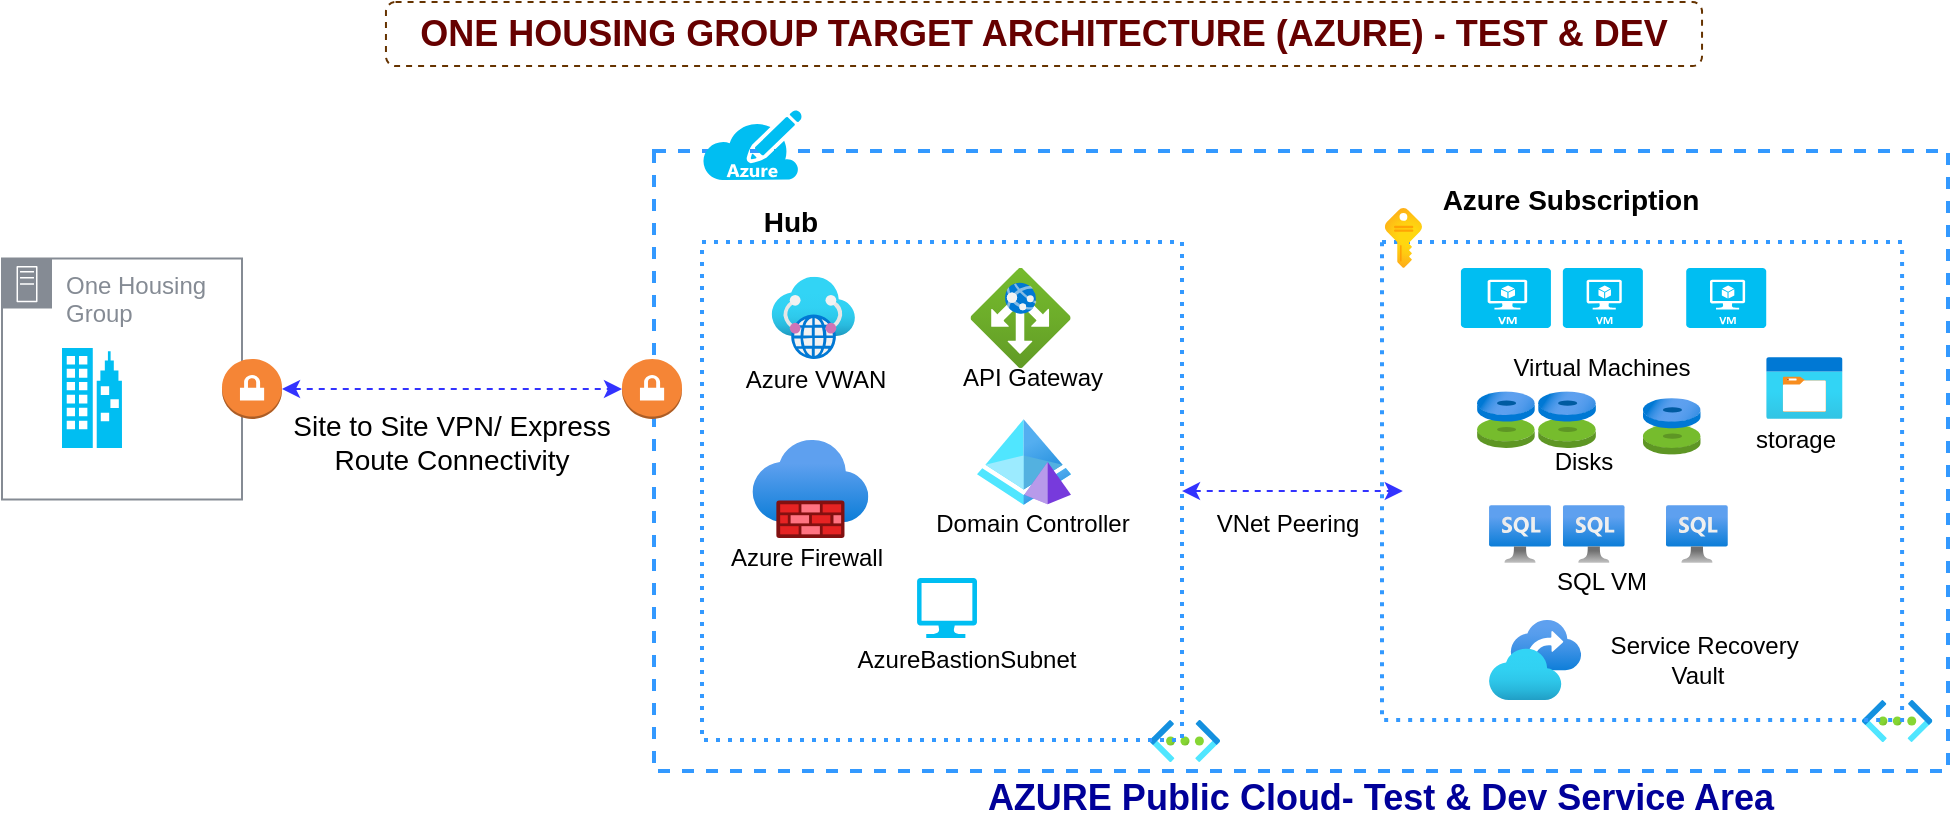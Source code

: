 <mxfile version="14.7.6" type="github">
  <diagram id="3og0gf8gtnWCEk_-Y0HO" name="Page-1">
    <mxGraphModel dx="194" dy="868" grid="0" gridSize="10" guides="1" tooltips="1" connect="1" arrows="1" fold="1" page="0" pageScale="1" pageWidth="850" pageHeight="1100" math="0" shadow="0">
      <root>
        <mxCell id="0" />
        <mxCell id="1" parent="0" />
        <mxCell id="ZslXiAwdW-3EuPROBi18-87" value="&lt;b&gt;&lt;font color=&quot;#660000&quot; style=&quot;font-size: 18px&quot;&gt;ONE HOUSING GROUP TARGET ARCHITECTURE (AZURE) - TEST &amp;amp; DEV&lt;/font&gt;&lt;/b&gt;" style="text;html=1;strokeColor=none;fillColor=none;align=center;verticalAlign=middle;whiteSpace=wrap;rounded=0;" parent="1" vertex="1">
          <mxGeometry x="1243" y="-223" width="656" height="20" as="geometry" />
        </mxCell>
        <mxCell id="ZslXiAwdW-3EuPROBi18-88" value="" style="rounded=1;whiteSpace=wrap;html=1;strokeColor=#663300;fillColor=none;dashed=1;" parent="1" vertex="1">
          <mxGeometry x="1241.98" y="-229" width="658.04" height="32" as="geometry" />
        </mxCell>
        <mxCell id="rP1AdKypDYAx6xf0p9CC-25" value="" style="aspect=fixed;html=1;points=[];align=center;image;fontSize=12;image=img/lib/azure2/networking/Virtual_Networks.svg;dashed=1;dashPattern=1 2;strokeColor=#000000;strokeWidth=1;fillColor=none;gradientColor=#ffffff;" parent="1" vertex="1">
          <mxGeometry x="1623.82" y="130" width="35.18" height="21" as="geometry" />
        </mxCell>
        <mxCell id="rP1AdKypDYAx6xf0p9CC-26" value="" style="aspect=fixed;html=1;points=[];align=center;image;fontSize=12;image=img/lib/azure2/networking/Virtual_Networks.svg;dashed=1;dashPattern=1 2;strokeColor=#000000;strokeWidth=1;fillColor=none;gradientColor=#ffffff;" parent="1" vertex="1">
          <mxGeometry x="1980" y="120" width="35.18" height="21" as="geometry" />
        </mxCell>
        <mxCell id="iWLfDNLfmEGilAZp9pBV-6" style="edgeStyle=orthogonalEdgeStyle;rounded=0;orthogonalLoop=1;jettySize=auto;html=1;entryX=0.04;entryY=0.521;entryDx=0;entryDy=0;entryPerimeter=0;dashed=1;startArrow=classic;startFill=1;strokeColor=#3333FF;" parent="1" source="rP1AdKypDYAx6xf0p9CC-27" target="rP1AdKypDYAx6xf0p9CC-39" edge="1">
          <mxGeometry relative="1" as="geometry" />
        </mxCell>
        <mxCell id="rP1AdKypDYAx6xf0p9CC-27" value="" style="rounded=0;whiteSpace=wrap;html=1;dashed=1;dashPattern=1 2;strokeWidth=2;fillColor=none;gradientColor=#ffffff;strokeColor=#3399FF;" parent="1" vertex="1">
          <mxGeometry x="1400" y="-109" width="240" height="249" as="geometry" />
        </mxCell>
        <mxCell id="rP1AdKypDYAx6xf0p9CC-28" value="" style="aspect=fixed;html=1;points=[];align=center;image;fontSize=12;image=img/lib/azure2/networking/Firewalls.svg;dashed=1;dashPattern=1 2;strokeColor=#3399FF;strokeWidth=2;fillColor=none;gradientColor=#ffffff;" parent="1" vertex="1">
          <mxGeometry x="1425.22" y="-10" width="57.98" height="49" as="geometry" />
        </mxCell>
        <mxCell id="rP1AdKypDYAx6xf0p9CC-29" value="" style="aspect=fixed;html=1;points=[];align=center;image;fontSize=12;image=img/lib/azure2/networking/Application_Gateways.svg;dashed=1;dashPattern=1 2;strokeColor=#3399FF;strokeWidth=2;fillColor=none;gradientColor=#ffffff;" parent="1" vertex="1">
          <mxGeometry x="1534.29" y="-96.04" width="50" height="50" as="geometry" />
        </mxCell>
        <mxCell id="rP1AdKypDYAx6xf0p9CC-30" value="" style="aspect=fixed;html=1;points=[];align=center;image;fontSize=12;image=img/lib/azure2/identity/Azure_AD_Domain_Services.svg;dashed=1;dashPattern=1 2;strokeColor=#3399FF;strokeWidth=2;fillColor=none;gradientColor=#ffffff;" parent="1" vertex="1">
          <mxGeometry x="1537.5" y="-20.5" width="47" height="42.97" as="geometry" />
        </mxCell>
        <mxCell id="rP1AdKypDYAx6xf0p9CC-31" value="" style="aspect=fixed;html=1;points=[];align=center;image;fontSize=12;image=img/lib/azure2/networking/Virtual_WANs.svg;dashed=1;dashPattern=1 2;strokeColor=#3399FF;strokeWidth=2;fillColor=none;gradientColor=#ffffff;" parent="1" vertex="1">
          <mxGeometry x="1434.77" y="-91.59" width="41.73" height="41.09" as="geometry" />
        </mxCell>
        <mxCell id="rP1AdKypDYAx6xf0p9CC-32" value="" style="verticalLabelPosition=bottom;html=1;verticalAlign=top;align=center;strokeColor=none;fillColor=#00BEF2;shape=mxgraph.azure.computer;pointerEvents=1;dashed=1;dashPattern=1 2;" parent="1" vertex="1">
          <mxGeometry x="1507.5" y="59" width="30" height="30" as="geometry" />
        </mxCell>
        <mxCell id="rP1AdKypDYAx6xf0p9CC-33" value="Azure VWAN" style="text;html=1;strokeColor=none;fillColor=none;align=center;verticalAlign=middle;whiteSpace=wrap;rounded=0;dashed=1;dashPattern=1 2;" parent="1" vertex="1">
          <mxGeometry x="1420.14" y="-50.5" width="74.36" height="20" as="geometry" />
        </mxCell>
        <mxCell id="rP1AdKypDYAx6xf0p9CC-34" value="Azure Firewall" style="text;html=1;strokeColor=none;fillColor=none;align=center;verticalAlign=middle;whiteSpace=wrap;rounded=0;dashed=1;dashPattern=1 2;" parent="1" vertex="1">
          <mxGeometry x="1402.96" y="39.0" width="99.36" height="20" as="geometry" />
        </mxCell>
        <mxCell id="rP1AdKypDYAx6xf0p9CC-35" value="API Gateway" style="text;html=1;strokeColor=none;fillColor=none;align=center;verticalAlign=middle;whiteSpace=wrap;rounded=0;dashed=1;dashPattern=1 2;" parent="1" vertex="1">
          <mxGeometry x="1515.64" y="-51.0" width="99.36" height="20" as="geometry" />
        </mxCell>
        <mxCell id="rP1AdKypDYAx6xf0p9CC-36" value="AzureBastionSubnet" style="text;html=1;strokeColor=none;fillColor=none;align=center;verticalAlign=middle;whiteSpace=wrap;rounded=0;dashed=1;dashPattern=1 2;" parent="1" vertex="1">
          <mxGeometry x="1473.66" y="100" width="117.36" as="geometry" />
        </mxCell>
        <mxCell id="rP1AdKypDYAx6xf0p9CC-37" value="Domain Controller" style="text;html=1;strokeColor=none;fillColor=none;align=center;verticalAlign=middle;whiteSpace=wrap;rounded=0;dashed=1;dashPattern=1 2;" parent="1" vertex="1">
          <mxGeometry x="1510.96" y="22.47" width="108.73" height="20" as="geometry" />
        </mxCell>
        <mxCell id="rP1AdKypDYAx6xf0p9CC-39" value="" style="rounded=0;whiteSpace=wrap;html=1;dashed=1;dashPattern=1 2;strokeColor=#3399FF;strokeWidth=2;fillColor=none;gradientColor=#ffffff;" parent="1" vertex="1">
          <mxGeometry x="1740" y="-109" width="260.04" height="239" as="geometry" />
        </mxCell>
        <mxCell id="rP1AdKypDYAx6xf0p9CC-40" value="" style="aspect=fixed;html=1;points=[];align=center;image;fontSize=12;image=img/lib/azure2/compute/Disks_Classic.svg;dashed=1;dashPattern=1 2;strokeColor=#3399FF;strokeWidth=2;fillColor=none;gradientColor=#ffffff;" parent="1" vertex="1">
          <mxGeometry x="1870.43" y="-31.0" width="28.92" height="28.41" as="geometry" />
        </mxCell>
        <mxCell id="rP1AdKypDYAx6xf0p9CC-42" value="" style="aspect=fixed;html=1;points=[];align=center;image;fontSize=12;image=img/lib/azure2/compute/Disks_Classic.svg;dashed=1;dashPattern=1 2;strokeColor=#3399FF;strokeWidth=2;fillColor=none;gradientColor=#ffffff;" parent="1" vertex="1">
          <mxGeometry x="1787.5" y="-34.35" width="28.92" height="28.41" as="geometry" />
        </mxCell>
        <mxCell id="rP1AdKypDYAx6xf0p9CC-44" value="" style="verticalLabelPosition=bottom;html=1;verticalAlign=top;align=center;strokeColor=none;fillColor=#00BEF2;shape=mxgraph.azure.virtual_machine;dashed=1;dashPattern=1 2;" parent="1" vertex="1">
          <mxGeometry x="1892.11" y="-96.04" width="40" height="30" as="geometry" />
        </mxCell>
        <mxCell id="rP1AdKypDYAx6xf0p9CC-45" value="" style="verticalLabelPosition=bottom;html=1;verticalAlign=top;align=center;strokeColor=none;fillColor=#00BEF2;shape=mxgraph.azure.virtual_machine;dashed=1;dashPattern=1 2;" parent="1" vertex="1">
          <mxGeometry x="1830.43" y="-96.04" width="40" height="30" as="geometry" />
        </mxCell>
        <mxCell id="rP1AdKypDYAx6xf0p9CC-46" value="" style="verticalLabelPosition=bottom;html=1;verticalAlign=top;align=center;strokeColor=none;fillColor=#00BEF2;shape=mxgraph.azure.virtual_machine;dashed=1;dashPattern=1 2;" parent="1" vertex="1">
          <mxGeometry x="1779.46" y="-96.04" width="45" height="30" as="geometry" />
        </mxCell>
        <mxCell id="rP1AdKypDYAx6xf0p9CC-47" value="" style="aspect=fixed;html=1;points=[];align=center;image;fontSize=12;image=img/lib/azure2/compute/Disks_Classic.svg;dashed=1;dashPattern=1 2;strokeColor=#3399FF;strokeWidth=2;fillColor=none;gradientColor=#ffffff;" parent="1" vertex="1">
          <mxGeometry x="1818.04" y="-34.35" width="28.92" height="28.41" as="geometry" />
        </mxCell>
        <mxCell id="rP1AdKypDYAx6xf0p9CC-48" value="" style="aspect=fixed;html=1;points=[];align=center;image;fontSize=12;image=img/lib/azure2/databases/Azure_SQL_VM.svg;dashed=1;dashPattern=1 2;strokeColor=#3399FF;strokeWidth=2;fillColor=none;gradientColor=#ffffff;" parent="1" vertex="1">
          <mxGeometry x="1830.43" y="22.47" width="30.93" height="29" as="geometry" />
        </mxCell>
        <mxCell id="rP1AdKypDYAx6xf0p9CC-49" value="" style="aspect=fixed;html=1;points=[];align=center;image;fontSize=12;image=img/lib/azure2/databases/Azure_SQL_VM.svg;dashed=1;dashPattern=1 2;strokeColor=#3399FF;strokeWidth=2;fillColor=none;gradientColor=#ffffff;" parent="1" vertex="1">
          <mxGeometry x="1882.0" y="22.47" width="30.93" height="29" as="geometry" />
        </mxCell>
        <mxCell id="rP1AdKypDYAx6xf0p9CC-50" value="" style="aspect=fixed;html=1;points=[];align=center;image;fontSize=12;image=img/lib/azure2/databases/Azure_SQL_VM.svg;dashed=1;dashPattern=1 2;strokeColor=#3399FF;strokeWidth=2;fillColor=none;gradientColor=#ffffff;" parent="1" vertex="1">
          <mxGeometry x="1793.53" y="22.47" width="30.93" height="29" as="geometry" />
        </mxCell>
        <mxCell id="rP1AdKypDYAx6xf0p9CC-51" value="" style="aspect=fixed;html=1;points=[];align=center;image;fontSize=12;image=img/lib/azure2/migrate/Recovery_Services_Vaults.svg;dashed=1;dashPattern=1 2;strokeColor=#3399FF;strokeWidth=2;fillColor=none;gradientColor=#ffffff;" parent="1" vertex="1">
          <mxGeometry x="1793.53" y="80" width="46" height="40" as="geometry" />
        </mxCell>
        <mxCell id="rP1AdKypDYAx6xf0p9CC-52" value="" style="aspect=fixed;html=1;points=[];align=center;image;fontSize=12;image=img/lib/azure2/general/Storage_Container.svg;dashed=1;dashPattern=1 2;strokeColor=#3399FF;strokeWidth=2;fillColor=none;gradientColor=#ffffff;" parent="1" vertex="1">
          <mxGeometry x="1932.11" y="-51.5" width="38.15" height="31" as="geometry" />
        </mxCell>
        <mxCell id="rP1AdKypDYAx6xf0p9CC-53" value="&lt;span style=&quot;font-size: 14px&quot;&gt;&lt;b&gt;Azure Subscription&lt;/b&gt;&lt;/span&gt;" style="text;html=1;strokeColor=none;fillColor=none;align=center;verticalAlign=middle;whiteSpace=wrap;rounded=0;dashed=1;dashPattern=1 2;" parent="1" vertex="1">
          <mxGeometry x="1760" y="-140" width="148.5" height="20" as="geometry" />
        </mxCell>
        <mxCell id="rP1AdKypDYAx6xf0p9CC-55" value="" style="aspect=fixed;html=1;points=[];align=center;image;fontSize=12;image=img/lib/azure2/general/Subscriptions.svg;dashed=1;dashPattern=1 2;strokeColor=#3399FF;strokeWidth=2;fillColor=none;gradientColor=#ffffff;" parent="1" vertex="1">
          <mxGeometry x="1741.41" y="-126.04" width="18.59" height="30" as="geometry" />
        </mxCell>
        <mxCell id="rP1AdKypDYAx6xf0p9CC-56" value="&lt;b&gt;&lt;font style=&quot;font-size: 14px&quot;&gt;Hub&lt;/font&gt;&lt;/b&gt;" style="text;html=1;strokeColor=none;fillColor=none;align=center;verticalAlign=middle;whiteSpace=wrap;rounded=0;dashed=1;dashPattern=1 2;" parent="1" vertex="1">
          <mxGeometry x="1413.18" y="-129" width="63.32" height="20" as="geometry" />
        </mxCell>
        <mxCell id="rP1AdKypDYAx6xf0p9CC-57" value="Virtual Machines" style="text;html=1;strokeColor=none;fillColor=none;align=center;verticalAlign=middle;whiteSpace=wrap;rounded=0;dashed=1;dashPattern=1 2;" parent="1" vertex="1">
          <mxGeometry x="1797.29" y="-56" width="106.27" height="20" as="geometry" />
        </mxCell>
        <mxCell id="rP1AdKypDYAx6xf0p9CC-58" value="VNet Peering" style="text;html=1;strokeColor=none;fillColor=none;align=center;verticalAlign=middle;whiteSpace=wrap;rounded=0;dashed=1;dashPattern=1 2;" parent="1" vertex="1">
          <mxGeometry x="1640" y="22.47" width="106.27" height="20" as="geometry" />
        </mxCell>
        <mxCell id="rP1AdKypDYAx6xf0p9CC-59" value="storage" style="text;html=1;strokeColor=none;fillColor=none;align=center;verticalAlign=middle;whiteSpace=wrap;rounded=0;dashed=1;dashPattern=1 2;" parent="1" vertex="1">
          <mxGeometry x="1893.77" y="-20.5" width="106.27" height="20" as="geometry" />
        </mxCell>
        <mxCell id="rP1AdKypDYAx6xf0p9CC-60" value="Disks" style="text;html=1;strokeColor=none;fillColor=none;align=center;verticalAlign=middle;whiteSpace=wrap;rounded=0;dashed=1;dashPattern=1 2;" parent="1" vertex="1">
          <mxGeometry x="1787.5" y="-9.5" width="106.27" height="20" as="geometry" />
        </mxCell>
        <mxCell id="rP1AdKypDYAx6xf0p9CC-61" value="SQL VM" style="text;html=1;strokeColor=none;fillColor=none;align=center;verticalAlign=middle;whiteSpace=wrap;rounded=0;dashed=1;dashPattern=1 2;" parent="1" vertex="1">
          <mxGeometry x="1797.29" y="51.47" width="106.27" height="20" as="geometry" />
        </mxCell>
        <mxCell id="rP1AdKypDYAx6xf0p9CC-62" value="&amp;nbsp; Service Recovery Vault" style="text;html=1;strokeColor=none;fillColor=none;align=center;verticalAlign=middle;whiteSpace=wrap;rounded=0;dashed=1;dashPattern=1 2;" parent="1" vertex="1">
          <mxGeometry x="1842.68" y="90" width="109.57" height="20" as="geometry" />
        </mxCell>
        <mxCell id="rP1AdKypDYAx6xf0p9CC-63" value="" style="rounded=0;whiteSpace=wrap;html=1;dashed=1;strokeColor=#3399FF;strokeWidth=2;fillColor=none;gradientColor=#ffffff;glass=0;" parent="1" vertex="1">
          <mxGeometry x="1376" y="-154.5" width="647" height="310" as="geometry" />
        </mxCell>
        <mxCell id="rP1AdKypDYAx6xf0p9CC-130" value="&lt;b&gt;&lt;font style=&quot;font-size: 18px&quot; color=&quot;#000099&quot;&gt;AZURE Public Cloud- Test &amp;amp; Dev Service Area&lt;/font&gt;&lt;/b&gt;" style="text;html=1;strokeColor=none;fillColor=none;align=center;verticalAlign=middle;whiteSpace=wrap;rounded=0;dashed=1;dashPattern=1 2;" parent="1" vertex="1">
          <mxGeometry x="1534.29" y="151" width="410.87" height="35" as="geometry" />
        </mxCell>
        <mxCell id="rP1AdKypDYAx6xf0p9CC-136" value="&lt;font style=&quot;font-size: 14px&quot;&gt;Site to Site VPN/ Express Route Connectivity&lt;/font&gt;" style="text;html=1;strokeColor=none;fillColor=none;align=center;verticalAlign=middle;whiteSpace=wrap;rounded=0;dashed=1;dashPattern=1 2;" parent="1" vertex="1">
          <mxGeometry x="1190" y="-28.5" width="170" height="39" as="geometry" />
        </mxCell>
        <mxCell id="iWLfDNLfmEGilAZp9pBV-7" value="" style="verticalLabelPosition=bottom;html=1;verticalAlign=top;align=center;strokeColor=none;fillColor=#00BEF2;shape=mxgraph.azure.azure_subscription;" parent="1" vertex="1">
          <mxGeometry x="1400" y="-175" width="50" height="35" as="geometry" />
        </mxCell>
        <mxCell id="iWLfDNLfmEGilAZp9pBV-8" value="" style="outlineConnect=0;dashed=0;verticalLabelPosition=bottom;verticalAlign=top;align=center;html=1;shape=mxgraph.aws3.vpn_gateway;fillColor=#F58536;gradientColor=none;" parent="1" vertex="1">
          <mxGeometry x="1360" y="-50.5" width="30" height="30" as="geometry" />
        </mxCell>
        <mxCell id="iWLfDNLfmEGilAZp9pBV-9" value="One Housing Group" style="outlineConnect=0;gradientColor=none;html=1;whiteSpace=wrap;fontSize=12;fontStyle=0;shape=mxgraph.aws4.group;grIcon=mxgraph.aws4.group_on_premise;strokeColor=#858B94;fillColor=none;verticalAlign=top;align=left;spacingLeft=30;fontColor=#858B94;dashed=0;" parent="1" vertex="1">
          <mxGeometry x="1050" y="-100.75" width="120" height="120.5" as="geometry" />
        </mxCell>
        <mxCell id="iWLfDNLfmEGilAZp9pBV-10" value="" style="verticalLabelPosition=bottom;html=1;verticalAlign=top;align=center;strokeColor=none;fillColor=#00BEF2;shape=mxgraph.azure.enterprise;pointerEvents=1;" parent="1" vertex="1">
          <mxGeometry x="1080" y="-55.94" width="30" height="50" as="geometry" />
        </mxCell>
        <mxCell id="iWLfDNLfmEGilAZp9pBV-13" style="edgeStyle=orthogonalEdgeStyle;rounded=0;orthogonalLoop=1;jettySize=auto;html=1;entryX=0;entryY=0.5;entryDx=0;entryDy=0;entryPerimeter=0;dashed=1;startArrow=classic;startFill=1;strokeColor=#3333FF;" parent="1" source="iWLfDNLfmEGilAZp9pBV-12" target="iWLfDNLfmEGilAZp9pBV-8" edge="1">
          <mxGeometry relative="1" as="geometry" />
        </mxCell>
        <mxCell id="iWLfDNLfmEGilAZp9pBV-12" value="" style="outlineConnect=0;dashed=0;verticalLabelPosition=bottom;verticalAlign=top;align=center;html=1;shape=mxgraph.aws3.vpn_gateway;fillColor=#F58536;gradientColor=none;" parent="1" vertex="1">
          <mxGeometry x="1160" y="-50.5" width="30" height="30" as="geometry" />
        </mxCell>
      </root>
    </mxGraphModel>
  </diagram>
</mxfile>

